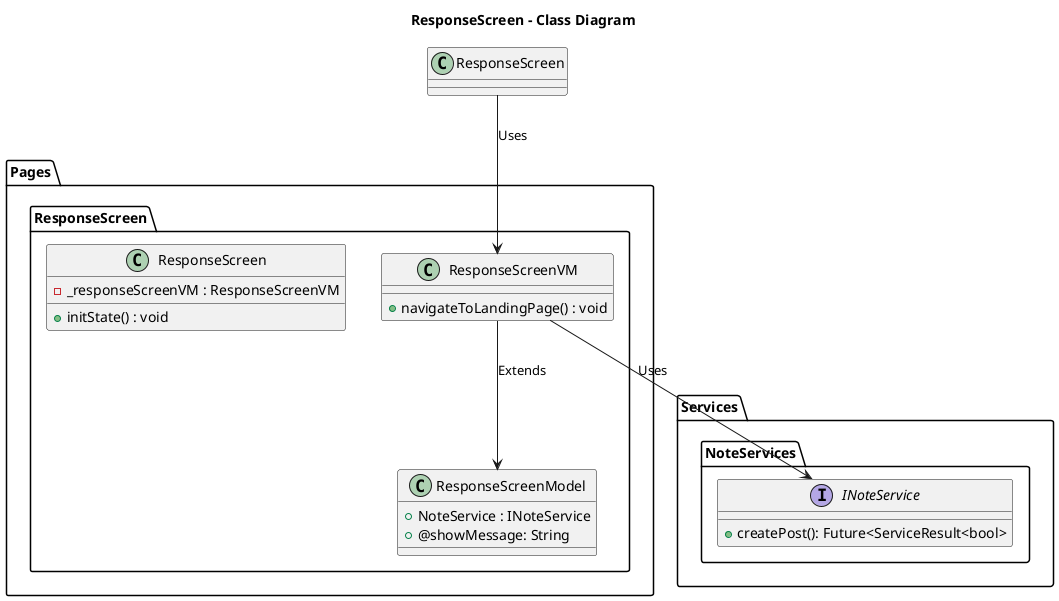 @startuml ResponseScreen - Class

title ResponseScreen - Class Diagram

package Pages{
    package ResponseScreen{
        class ResponseScreenModel{
            + NoteService : INoteService
            + @showMessage: String
        }
        class ResponseScreenVM{
            + navigateToLandingPage() : void
        }
        class ResponseScreen{
            - _responseScreenVM : ResponseScreenVM
            + initState() : void
        }
    }
}

package Services{
    package NoteServices{
        interface INoteService{
            + createPost(): Future<ServiceResult<bool>
        }
    }
}

ResponseScreen --> ResponseScreenVM : Uses
ResponseScreenVM --> ResponseScreenModel : Extends
ResponseScreenVM --> INoteService : Uses
@enduml